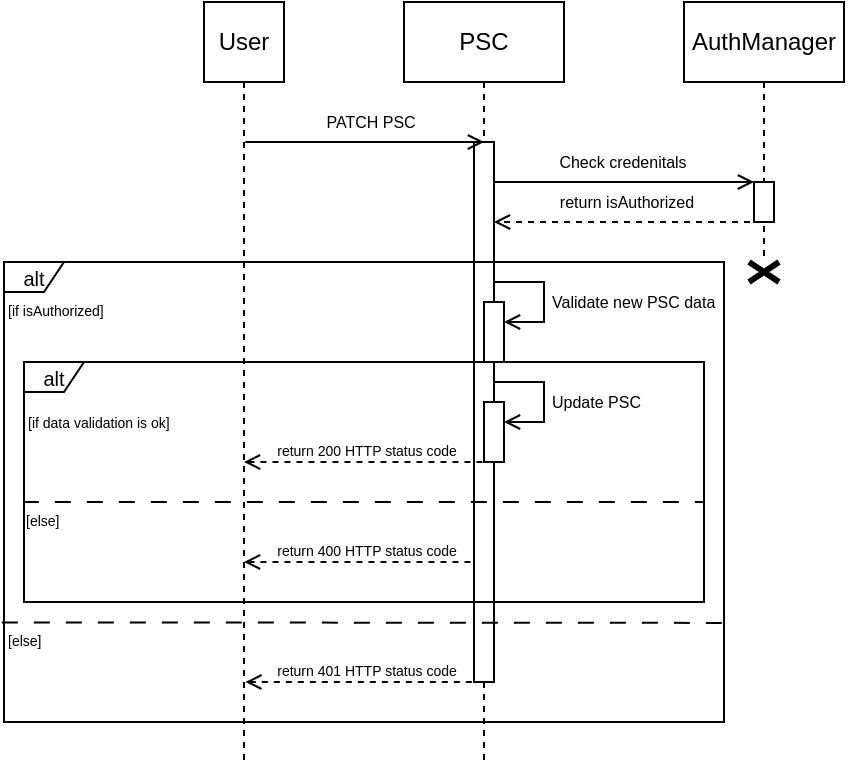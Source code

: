 <mxfile version="24.2.1" type="device">
  <diagram id="veOgcDAYwcQMUDRxtFas" name="Page-1">
    <mxGraphModel dx="2025" dy="433" grid="1" gridSize="10" guides="1" tooltips="1" connect="1" arrows="1" fold="1" page="1" pageScale="1" pageWidth="827" pageHeight="1169" math="0" shadow="0">
      <root>
        <mxCell id="0" />
        <mxCell id="1" parent="0" />
        <mxCell id="CiQgohF3w-3SZwqTiutz-49" style="edgeStyle=elbowEdgeStyle;rounded=0;orthogonalLoop=1;jettySize=auto;html=1;elbow=vertical;curved=0;endArrow=none;endFill=0;fontSize=8;startArrow=open;startFill=0;dashed=1;" parent="1" edge="1">
          <mxGeometry relative="1" as="geometry">
            <mxPoint x="119.997" y="320" as="sourcePoint" />
            <mxPoint x="239.33" y="320" as="targetPoint" />
          </mxGeometry>
        </mxCell>
        <mxCell id="CiQgohF3w-3SZwqTiutz-50" value="return 400 HTTP status code" style="edgeLabel;html=1;align=center;verticalAlign=middle;resizable=0;points=[];fontSize=7;labelBackgroundColor=none;" parent="CiQgohF3w-3SZwqTiutz-49" vertex="1" connectable="0">
          <mxGeometry x="0.046" y="-2" relative="1" as="geometry">
            <mxPoint x="-2" y="-7" as="offset" />
          </mxGeometry>
        </mxCell>
        <mxCell id="CiQgohF3w-3SZwqTiutz-7" value="PSC" style="shape=umlLifeline;perimeter=lifelinePerimeter;whiteSpace=wrap;html=1;container=0;dropTarget=0;collapsible=0;recursiveResize=0;outlineConnect=0;portConstraint=eastwest;newEdgeStyle={&quot;edgeStyle&quot;:&quot;elbowEdgeStyle&quot;,&quot;elbow&quot;:&quot;vertical&quot;,&quot;curved&quot;:0,&quot;rounded&quot;:0};" parent="1" vertex="1">
          <mxGeometry x="200" y="40" width="80" height="380" as="geometry" />
        </mxCell>
        <mxCell id="CiQgohF3w-3SZwqTiutz-9" value="" style="html=1;points=[[0,0,0,0,5],[0,1,0,0,-5],[1,0,0,0,5],[1,1,0,0,-5]];perimeter=orthogonalPerimeter;outlineConnect=0;targetShapes=umlLifeline;portConstraint=eastwest;newEdgeStyle={&quot;curved&quot;:0,&quot;rounded&quot;:0};fontSize=8;" parent="CiQgohF3w-3SZwqTiutz-7" vertex="1">
          <mxGeometry x="35" y="70" width="10" height="270" as="geometry" />
        </mxCell>
        <mxCell id="CiQgohF3w-3SZwqTiutz-15" value="User" style="shape=umlLifeline;perimeter=lifelinePerimeter;whiteSpace=wrap;html=1;container=0;dropTarget=0;collapsible=0;recursiveResize=0;outlineConnect=0;portConstraint=eastwest;newEdgeStyle={&quot;edgeStyle&quot;:&quot;elbowEdgeStyle&quot;,&quot;elbow&quot;:&quot;vertical&quot;,&quot;curved&quot;:0,&quot;rounded&quot;:0};" parent="1" vertex="1">
          <mxGeometry x="110" y="40" width="20" height="380" as="geometry" />
        </mxCell>
        <mxCell id="CiQgohF3w-3SZwqTiutz-17" value="User" style="whiteSpace=wrap;html=1;" parent="1" vertex="1">
          <mxGeometry x="100" y="40" width="40" height="40" as="geometry" />
        </mxCell>
        <mxCell id="CiQgohF3w-3SZwqTiutz-18" style="edgeStyle=elbowEdgeStyle;rounded=0;orthogonalLoop=1;jettySize=auto;html=1;elbow=vertical;curved=0;endArrow=open;endFill=0;fontSize=8;" parent="1" edge="1">
          <mxGeometry relative="1" as="geometry">
            <mxPoint x="120.667" y="110.0" as="sourcePoint" />
            <mxPoint x="240" y="110.0" as="targetPoint" />
          </mxGeometry>
        </mxCell>
        <mxCell id="CiQgohF3w-3SZwqTiutz-19" value="PATCH PSC" style="edgeLabel;html=1;align=center;verticalAlign=middle;resizable=0;points=[];fontSize=8;" parent="CiQgohF3w-3SZwqTiutz-18" vertex="1" connectable="0">
          <mxGeometry x="0.046" y="-2" relative="1" as="geometry">
            <mxPoint y="-12" as="offset" />
          </mxGeometry>
        </mxCell>
        <mxCell id="CiQgohF3w-3SZwqTiutz-34" value="alt" style="shape=umlFrame;whiteSpace=wrap;html=1;pointerEvents=0;width=30;height=15;fontSize=10;" parent="1" vertex="1">
          <mxGeometry y="170" width="360" height="230" as="geometry" />
        </mxCell>
        <mxCell id="CiQgohF3w-3SZwqTiutz-35" value="&lt;font style=&quot;font-size: 7px;&quot;&gt;[if isAuthorized]&lt;/font&gt;" style="text;html=1;align=left;verticalAlign=middle;resizable=0;points=[];autosize=1;strokeColor=none;fillColor=none;fontSize=7;" parent="1" vertex="1">
          <mxGeometry y="185" width="70" height="20" as="geometry" />
        </mxCell>
        <mxCell id="CiQgohF3w-3SZwqTiutz-40" value="alt" style="shape=umlFrame;whiteSpace=wrap;html=1;pointerEvents=0;width=30;height=15;fontSize=10;" parent="1" vertex="1">
          <mxGeometry x="10" y="220" width="340" height="120" as="geometry" />
        </mxCell>
        <mxCell id="CiQgohF3w-3SZwqTiutz-43" value="Validate new PSC data" style="html=1;align=left;spacingLeft=2;endArrow=open;rounded=0;edgeStyle=orthogonalEdgeStyle;curved=0;rounded=0;fontSize=8;endFill=0;" parent="1" target="CiQgohF3w-3SZwqTiutz-44" edge="1">
          <mxGeometry x="0.077" relative="1" as="geometry">
            <mxPoint x="245" y="180" as="sourcePoint" />
            <Array as="points">
              <mxPoint x="270" y="180" />
              <mxPoint x="270" y="200" />
            </Array>
            <mxPoint as="offset" />
          </mxGeometry>
        </mxCell>
        <mxCell id="CiQgohF3w-3SZwqTiutz-44" value="" style="html=1;points=[[0,0,0,0,5],[0,1,0,0,-5],[1,0,0,0,5],[1,1,0,0,-5]];perimeter=orthogonalPerimeter;outlineConnect=0;targetShapes=umlLifeline;portConstraint=eastwest;newEdgeStyle={&quot;curved&quot;:0,&quot;rounded&quot;:0};fontSize=8;" parent="1" vertex="1">
          <mxGeometry x="240" y="190" width="10" height="30" as="geometry" />
        </mxCell>
        <mxCell id="CiQgohF3w-3SZwqTiutz-45" value="&lt;font style=&quot;font-size: 7px;&quot;&gt;[if data validation is ok]&lt;/font&gt;" style="text;html=1;align=left;verticalAlign=top;resizable=0;points=[];autosize=1;strokeColor=none;fillColor=none;fontSize=7;" parent="1" vertex="1">
          <mxGeometry x="10" y="240" width="90" height="20" as="geometry" />
        </mxCell>
        <mxCell id="CiQgohF3w-3SZwqTiutz-46" style="edgeStyle=elbowEdgeStyle;rounded=0;orthogonalLoop=1;jettySize=auto;html=1;elbow=vertical;curved=0;endArrow=none;endFill=0;fontSize=8;startArrow=none;startFill=0;dashed=1;dashPattern=8 8;" parent="1" edge="1">
          <mxGeometry relative="1" as="geometry">
            <mxPoint x="9.46" y="290" as="sourcePoint" />
            <mxPoint x="349.46" y="290" as="targetPoint" />
          </mxGeometry>
        </mxCell>
        <mxCell id="CiQgohF3w-3SZwqTiutz-48" value="&lt;font style=&quot;font-size: 7px;&quot;&gt;[else]&lt;/font&gt;" style="text;html=1;align=left;verticalAlign=middle;resizable=0;points=[];autosize=1;strokeColor=none;fillColor=none;fontSize=7;" parent="1" vertex="1">
          <mxGeometry x="9.46" y="290.2" width="40" height="20" as="geometry" />
        </mxCell>
        <mxCell id="CiQgohF3w-3SZwqTiutz-51" style="rounded=0;orthogonalLoop=1;jettySize=auto;html=1;elbow=vertical;endArrow=none;endFill=0;fontSize=8;startArrow=none;startFill=0;dashed=1;entryX=1.003;entryY=0.825;entryDx=0;entryDy=0;entryPerimeter=0;dashPattern=8 8;" parent="1" edge="1">
          <mxGeometry relative="1" as="geometry">
            <mxPoint x="-1.08" y="350.2" as="sourcePoint" />
            <mxPoint x="360.0" y="350.45" as="targetPoint" />
          </mxGeometry>
        </mxCell>
        <mxCell id="CiQgohF3w-3SZwqTiutz-52" value="&lt;font style=&quot;font-size: 7px;&quot;&gt;[else]&lt;/font&gt;" style="text;html=1;align=left;verticalAlign=middle;resizable=0;points=[];autosize=1;strokeColor=none;fillColor=none;fontSize=7;" parent="1" vertex="1">
          <mxGeometry y="350" width="40" height="20" as="geometry" />
        </mxCell>
        <mxCell id="CiQgohF3w-3SZwqTiutz-53" style="edgeStyle=elbowEdgeStyle;rounded=0;orthogonalLoop=1;jettySize=auto;html=1;elbow=vertical;curved=0;endArrow=none;endFill=0;fontSize=8;startArrow=open;startFill=0;dashed=1;" parent="1" edge="1">
          <mxGeometry relative="1" as="geometry">
            <mxPoint x="120.667" y="380" as="sourcePoint" />
            <mxPoint x="240.0" y="380" as="targetPoint" />
          </mxGeometry>
        </mxCell>
        <mxCell id="CiQgohF3w-3SZwqTiutz-54" value="return 401 HTTP status code" style="edgeLabel;html=1;align=center;verticalAlign=middle;resizable=0;points=[];fontSize=7;labelBackgroundColor=none;" parent="CiQgohF3w-3SZwqTiutz-53" vertex="1" connectable="0">
          <mxGeometry x="0.046" y="-2" relative="1" as="geometry">
            <mxPoint x="-2" y="-7" as="offset" />
          </mxGeometry>
        </mxCell>
        <mxCell id="CiQgohF3w-3SZwqTiutz-55" value="Update PSC" style="html=1;align=left;spacingLeft=2;endArrow=open;rounded=0;edgeStyle=orthogonalEdgeStyle;curved=0;rounded=0;fontSize=8;endFill=0;" parent="1" target="CiQgohF3w-3SZwqTiutz-56" edge="1">
          <mxGeometry x="0.077" relative="1" as="geometry">
            <mxPoint x="245" y="230" as="sourcePoint" />
            <Array as="points">
              <mxPoint x="270" y="230" />
              <mxPoint x="270" y="250" />
            </Array>
            <mxPoint as="offset" />
          </mxGeometry>
        </mxCell>
        <mxCell id="CiQgohF3w-3SZwqTiutz-56" value="" style="html=1;points=[[0,0,0,0,5],[0,1,0,0,-5],[1,0,0,0,5],[1,1,0,0,-5]];perimeter=orthogonalPerimeter;outlineConnect=0;targetShapes=umlLifeline;portConstraint=eastwest;newEdgeStyle={&quot;curved&quot;:0,&quot;rounded&quot;:0};fontSize=8;" parent="1" vertex="1">
          <mxGeometry x="240" y="240" width="10" height="30" as="geometry" />
        </mxCell>
        <mxCell id="CiQgohF3w-3SZwqTiutz-37" style="edgeStyle=elbowEdgeStyle;rounded=0;orthogonalLoop=1;jettySize=auto;html=1;elbow=vertical;curved=0;endArrow=none;endFill=0;fontSize=8;startArrow=open;startFill=0;dashed=1;" parent="1" edge="1">
          <mxGeometry relative="1" as="geometry">
            <mxPoint x="119.997" y="270" as="sourcePoint" />
            <mxPoint x="239.33" y="270" as="targetPoint" />
          </mxGeometry>
        </mxCell>
        <mxCell id="CiQgohF3w-3SZwqTiutz-38" value="return 200 HTTP status code" style="edgeLabel;html=1;align=center;verticalAlign=middle;resizable=0;points=[];fontSize=7;labelBackgroundColor=none;" parent="CiQgohF3w-3SZwqTiutz-37" vertex="1" connectable="0">
          <mxGeometry x="0.046" y="-2" relative="1" as="geometry">
            <mxPoint x="-2" y="-7" as="offset" />
          </mxGeometry>
        </mxCell>
        <mxCell id="-PjSDORUhi7_cdBRd57v-1" value="AuthManager" style="shape=umlLifeline;perimeter=lifelinePerimeter;whiteSpace=wrap;html=1;container=0;dropTarget=0;collapsible=0;recursiveResize=0;outlineConnect=0;portConstraint=eastwest;newEdgeStyle={&quot;edgeStyle&quot;:&quot;elbowEdgeStyle&quot;,&quot;elbow&quot;:&quot;vertical&quot;,&quot;curved&quot;:0,&quot;rounded&quot;:0};" vertex="1" parent="1">
          <mxGeometry x="340" y="40" width="80" height="130" as="geometry" />
        </mxCell>
        <mxCell id="CiQgohF3w-3SZwqTiutz-10" value="" style="html=1;points=[[0,0,0,0,5],[0,1,0,0,-5],[1,0,0,0,5],[1,1,0,0,-5]];perimeter=orthogonalPerimeter;outlineConnect=0;targetShapes=umlLifeline;portConstraint=eastwest;newEdgeStyle={&quot;curved&quot;:0,&quot;rounded&quot;:0};fontSize=8;" parent="-PjSDORUhi7_cdBRd57v-1" vertex="1">
          <mxGeometry x="35" y="90" width="10" height="20" as="geometry" />
        </mxCell>
        <mxCell id="CiQgohF3w-3SZwqTiutz-8" value="Check credenitals" style="html=1;align=center;spacingLeft=2;endArrow=open;rounded=0;edgeStyle=orthogonalEdgeStyle;curved=0;rounded=0;fontSize=8;endFill=0;" parent="1" source="CiQgohF3w-3SZwqTiutz-9" edge="1">
          <mxGeometry x="-0.037" y="10" relative="1" as="geometry">
            <mxPoint x="240" y="200" as="sourcePoint" />
            <Array as="points">
              <mxPoint x="375" y="130" />
            </Array>
            <mxPoint as="offset" />
            <mxPoint x="375" y="130" as="targetPoint" />
          </mxGeometry>
        </mxCell>
        <mxCell id="-PjSDORUhi7_cdBRd57v-6" value="return isAuthorized" style="html=1;align=center;spacingLeft=2;endArrow=open;rounded=0;rounded=0;fontSize=8;endFill=0;dashed=1;" edge="1" parent="1">
          <mxGeometry x="0.071" y="-10" relative="1" as="geometry">
            <mxPoint x="385" y="150" as="sourcePoint" />
            <mxPoint as="offset" />
            <mxPoint x="245" y="150" as="targetPoint" />
          </mxGeometry>
        </mxCell>
        <mxCell id="-PjSDORUhi7_cdBRd57v-7" value="" style="shape=umlDestroy;whiteSpace=wrap;html=1;strokeWidth=3;targetShapes=umlLifeline;" vertex="1" parent="1">
          <mxGeometry x="372.5" y="170" width="15" height="10" as="geometry" />
        </mxCell>
      </root>
    </mxGraphModel>
  </diagram>
</mxfile>
